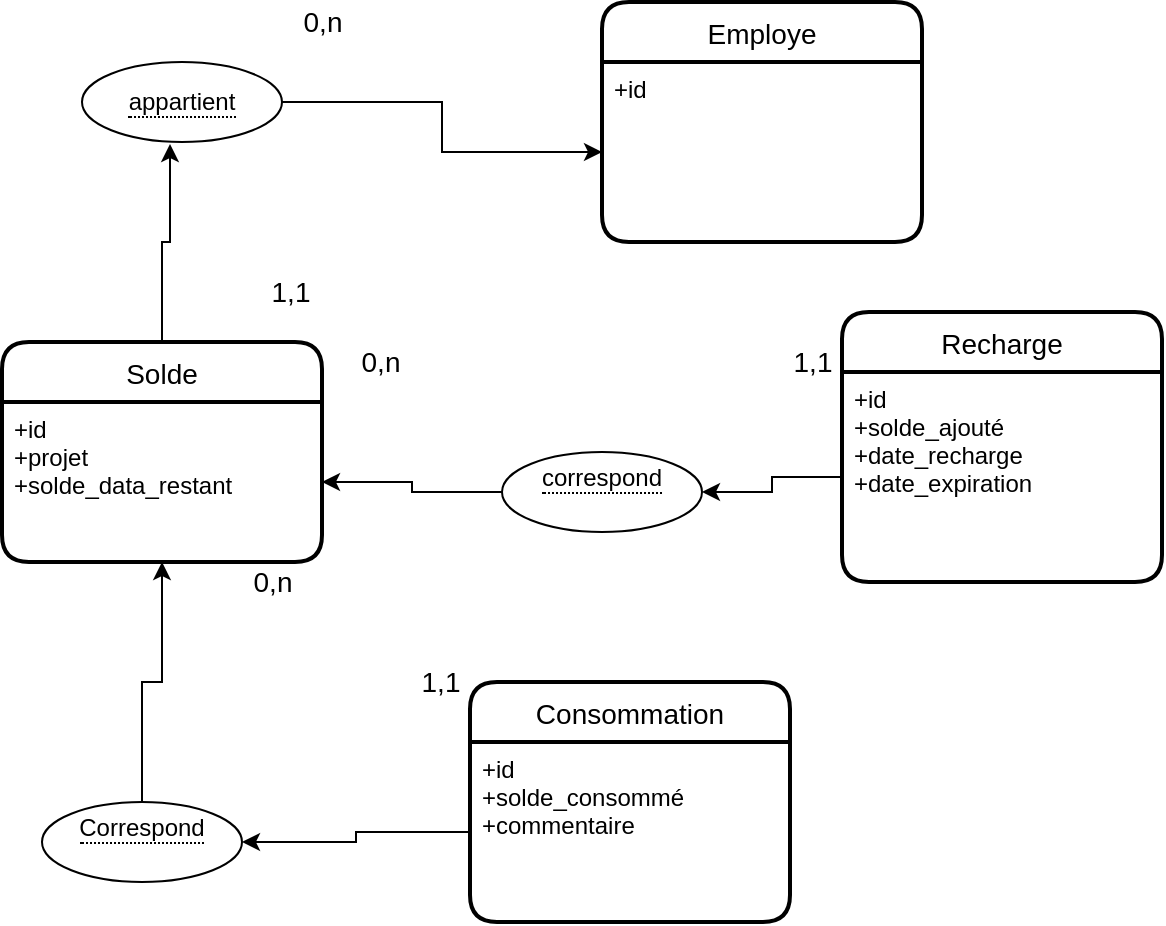 <mxfile version="13.6.6" type="github">
  <diagram id="XNAhClGBbjb06SnyfVDq" name="Page-1">
    <mxGraphModel dx="801" dy="494" grid="1" gridSize="10" guides="1" tooltips="1" connect="1" arrows="1" fold="1" page="1" pageScale="1" pageWidth="827" pageHeight="1169" math="0" shadow="0">
      <root>
        <mxCell id="0" />
        <mxCell id="1" parent="0" />
        <mxCell id="x97qK44pdzID6g6w5QUF-116" style="edgeStyle=orthogonalEdgeStyle;rounded=0;orthogonalLoop=1;jettySize=auto;html=1;entryX=1;entryY=0.5;entryDx=0;entryDy=0;strokeColor=#000000;" edge="1" parent="1" source="x97qK44pdzID6g6w5QUF-99" target="x97qK44pdzID6g6w5QUF-93">
          <mxGeometry relative="1" as="geometry" />
        </mxCell>
        <mxCell id="x97qK44pdzID6g6w5QUF-99" value="&lt;span style=&quot;border-bottom: 1px dotted&quot;&gt;correspond&lt;br&gt;&lt;br&gt;&lt;/span&gt;" style="ellipse;whiteSpace=wrap;html=1;align=center;" vertex="1" parent="1">
          <mxGeometry x="300" y="265" width="100" height="40" as="geometry" />
        </mxCell>
        <mxCell id="x97qK44pdzID6g6w5QUF-133" style="edgeStyle=orthogonalEdgeStyle;rounded=0;orthogonalLoop=1;jettySize=auto;html=1;entryX=0.44;entryY=1.025;entryDx=0;entryDy=0;entryPerimeter=0;strokeColor=#000000;" edge="1" parent="1" source="x97qK44pdzID6g6w5QUF-92" target="x97qK44pdzID6g6w5QUF-132">
          <mxGeometry relative="1" as="geometry" />
        </mxCell>
        <mxCell id="x97qK44pdzID6g6w5QUF-92" value="Solde" style="swimlane;childLayout=stackLayout;horizontal=1;startSize=30;horizontalStack=0;rounded=1;fontSize=14;fontStyle=0;strokeWidth=2;resizeParent=0;resizeLast=1;shadow=0;dashed=0;align=center;" vertex="1" parent="1">
          <mxGeometry x="50" y="210" width="160" height="110" as="geometry" />
        </mxCell>
        <mxCell id="x97qK44pdzID6g6w5QUF-93" value="+id&#xa;+projet&#xa;+solde_data_restant" style="align=left;strokeColor=none;fillColor=none;spacingLeft=4;fontSize=12;verticalAlign=top;resizable=0;rotatable=0;part=1;" vertex="1" parent="x97qK44pdzID6g6w5QUF-92">
          <mxGeometry y="30" width="160" height="80" as="geometry" />
        </mxCell>
        <mxCell id="x97qK44pdzID6g6w5QUF-94" value="Recharge" style="swimlane;childLayout=stackLayout;horizontal=1;startSize=30;horizontalStack=0;rounded=1;fontSize=14;fontStyle=0;strokeWidth=2;resizeParent=0;resizeLast=1;shadow=0;dashed=0;align=center;" vertex="1" parent="1">
          <mxGeometry x="470" y="195" width="160" height="135" as="geometry" />
        </mxCell>
        <mxCell id="x97qK44pdzID6g6w5QUF-95" value="+id&#xa;+solde_ajouté&#xa;+date_recharge&#xa;+date_expiration&#xa;" style="align=left;strokeColor=none;fillColor=none;spacingLeft=4;fontSize=12;verticalAlign=top;resizable=0;rotatable=0;part=1;" vertex="1" parent="x97qK44pdzID6g6w5QUF-94">
          <mxGeometry y="30" width="160" height="105" as="geometry" />
        </mxCell>
        <mxCell id="x97qK44pdzID6g6w5QUF-113" value="&lt;font style=&quot;font-size: 14px&quot;&gt;1,1&lt;/font&gt;" style="text;html=1;align=center;verticalAlign=middle;resizable=0;points=[];autosize=1;" vertex="1" parent="1">
          <mxGeometry x="440" y="210" width="30" height="20" as="geometry" />
        </mxCell>
        <mxCell id="x97qK44pdzID6g6w5QUF-114" value="&lt;font style=&quot;font-size: 14px&quot;&gt;0,n&lt;/font&gt;" style="text;html=1;align=center;verticalAlign=middle;resizable=0;points=[];autosize=1;" vertex="1" parent="1">
          <mxGeometry x="224" y="210" width="30" height="20" as="geometry" />
        </mxCell>
        <mxCell id="x97qK44pdzID6g6w5QUF-115" style="edgeStyle=orthogonalEdgeStyle;rounded=0;orthogonalLoop=1;jettySize=auto;html=1;entryX=1;entryY=0.5;entryDx=0;entryDy=0;strokeColor=#000000;" edge="1" parent="1" source="x97qK44pdzID6g6w5QUF-95" target="x97qK44pdzID6g6w5QUF-99">
          <mxGeometry relative="1" as="geometry" />
        </mxCell>
        <mxCell id="x97qK44pdzID6g6w5QUF-126" style="edgeStyle=orthogonalEdgeStyle;rounded=0;orthogonalLoop=1;jettySize=auto;html=1;entryX=0.5;entryY=1;entryDx=0;entryDy=0;strokeColor=#000000;" edge="1" parent="1" source="x97qK44pdzID6g6w5QUF-124" target="x97qK44pdzID6g6w5QUF-93">
          <mxGeometry relative="1" as="geometry" />
        </mxCell>
        <mxCell id="x97qK44pdzID6g6w5QUF-124" value="&lt;span style=&quot;border-bottom: 1px dotted&quot;&gt;Correspond&lt;br&gt;&lt;br&gt;&lt;/span&gt;" style="ellipse;whiteSpace=wrap;html=1;align=center;" vertex="1" parent="1">
          <mxGeometry x="70" y="440" width="100" height="40" as="geometry" />
        </mxCell>
        <mxCell id="x97qK44pdzID6g6w5QUF-127" style="edgeStyle=orthogonalEdgeStyle;rounded=0;orthogonalLoop=1;jettySize=auto;html=1;entryX=1;entryY=0.5;entryDx=0;entryDy=0;strokeColor=#000000;" edge="1" parent="1" source="x97qK44pdzID6g6w5QUF-122" target="x97qK44pdzID6g6w5QUF-124">
          <mxGeometry relative="1" as="geometry" />
        </mxCell>
        <mxCell id="x97qK44pdzID6g6w5QUF-128" value="&lt;font style=&quot;font-size: 14px&quot;&gt;1,1&lt;/font&gt;" style="text;html=1;align=center;verticalAlign=middle;resizable=0;points=[];autosize=1;" vertex="1" parent="1">
          <mxGeometry x="254" y="370" width="30" height="20" as="geometry" />
        </mxCell>
        <mxCell id="x97qK44pdzID6g6w5QUF-129" value="&lt;font style=&quot;font-size: 14px&quot;&gt;0,n&lt;/font&gt;" style="text;html=1;align=center;verticalAlign=middle;resizable=0;points=[];autosize=1;" vertex="1" parent="1">
          <mxGeometry x="170" y="320" width="30" height="20" as="geometry" />
        </mxCell>
        <mxCell id="x97qK44pdzID6g6w5QUF-134" style="edgeStyle=orthogonalEdgeStyle;rounded=0;orthogonalLoop=1;jettySize=auto;html=1;entryX=0;entryY=0.5;entryDx=0;entryDy=0;strokeColor=#000000;" edge="1" parent="1" source="x97qK44pdzID6g6w5QUF-132" target="x97qK44pdzID6g6w5QUF-131">
          <mxGeometry relative="1" as="geometry" />
        </mxCell>
        <mxCell id="x97qK44pdzID6g6w5QUF-132" value="&lt;span style=&quot;border-bottom: 1px dotted&quot;&gt;appartient&lt;/span&gt;" style="ellipse;whiteSpace=wrap;html=1;align=center;" vertex="1" parent="1">
          <mxGeometry x="90" y="70" width="100" height="40" as="geometry" />
        </mxCell>
        <mxCell id="x97qK44pdzID6g6w5QUF-135" value="&lt;font style=&quot;font-size: 14px&quot;&gt;1,1&lt;/font&gt;" style="text;html=1;align=center;verticalAlign=middle;resizable=0;points=[];autosize=1;" vertex="1" parent="1">
          <mxGeometry x="179" y="175" width="30" height="20" as="geometry" />
        </mxCell>
        <mxCell id="x97qK44pdzID6g6w5QUF-137" value="&lt;font style=&quot;font-size: 14px&quot;&gt;0,n&lt;/font&gt;" style="text;html=1;align=center;verticalAlign=middle;resizable=0;points=[];autosize=1;" vertex="1" parent="1">
          <mxGeometry x="195" y="40" width="30" height="20" as="geometry" />
        </mxCell>
        <mxCell id="x97qK44pdzID6g6w5QUF-121" value="Consommation" style="swimlane;childLayout=stackLayout;horizontal=1;startSize=30;horizontalStack=0;rounded=1;fontSize=14;fontStyle=0;strokeWidth=2;resizeParent=0;resizeLast=1;shadow=0;dashed=0;align=center;" vertex="1" parent="1">
          <mxGeometry x="284" y="380" width="160" height="120" as="geometry" />
        </mxCell>
        <mxCell id="x97qK44pdzID6g6w5QUF-122" value="+id&#xa;+solde_consommé&#xa;+commentaire" style="align=left;strokeColor=none;fillColor=none;spacingLeft=4;fontSize=12;verticalAlign=top;resizable=0;rotatable=0;part=1;" vertex="1" parent="x97qK44pdzID6g6w5QUF-121">
          <mxGeometry y="30" width="160" height="90" as="geometry" />
        </mxCell>
        <mxCell id="x97qK44pdzID6g6w5QUF-130" value="Employe" style="swimlane;childLayout=stackLayout;horizontal=1;startSize=30;horizontalStack=0;rounded=1;fontSize=14;fontStyle=0;strokeWidth=2;resizeParent=0;resizeLast=1;shadow=0;dashed=0;align=center;" vertex="1" parent="1">
          <mxGeometry x="350" y="40" width="160" height="120" as="geometry" />
        </mxCell>
        <mxCell id="x97qK44pdzID6g6w5QUF-131" value="+id" style="align=left;strokeColor=none;fillColor=none;spacingLeft=4;fontSize=12;verticalAlign=top;resizable=0;rotatable=0;part=1;" vertex="1" parent="x97qK44pdzID6g6w5QUF-130">
          <mxGeometry y="30" width="160" height="90" as="geometry" />
        </mxCell>
      </root>
    </mxGraphModel>
  </diagram>
</mxfile>

